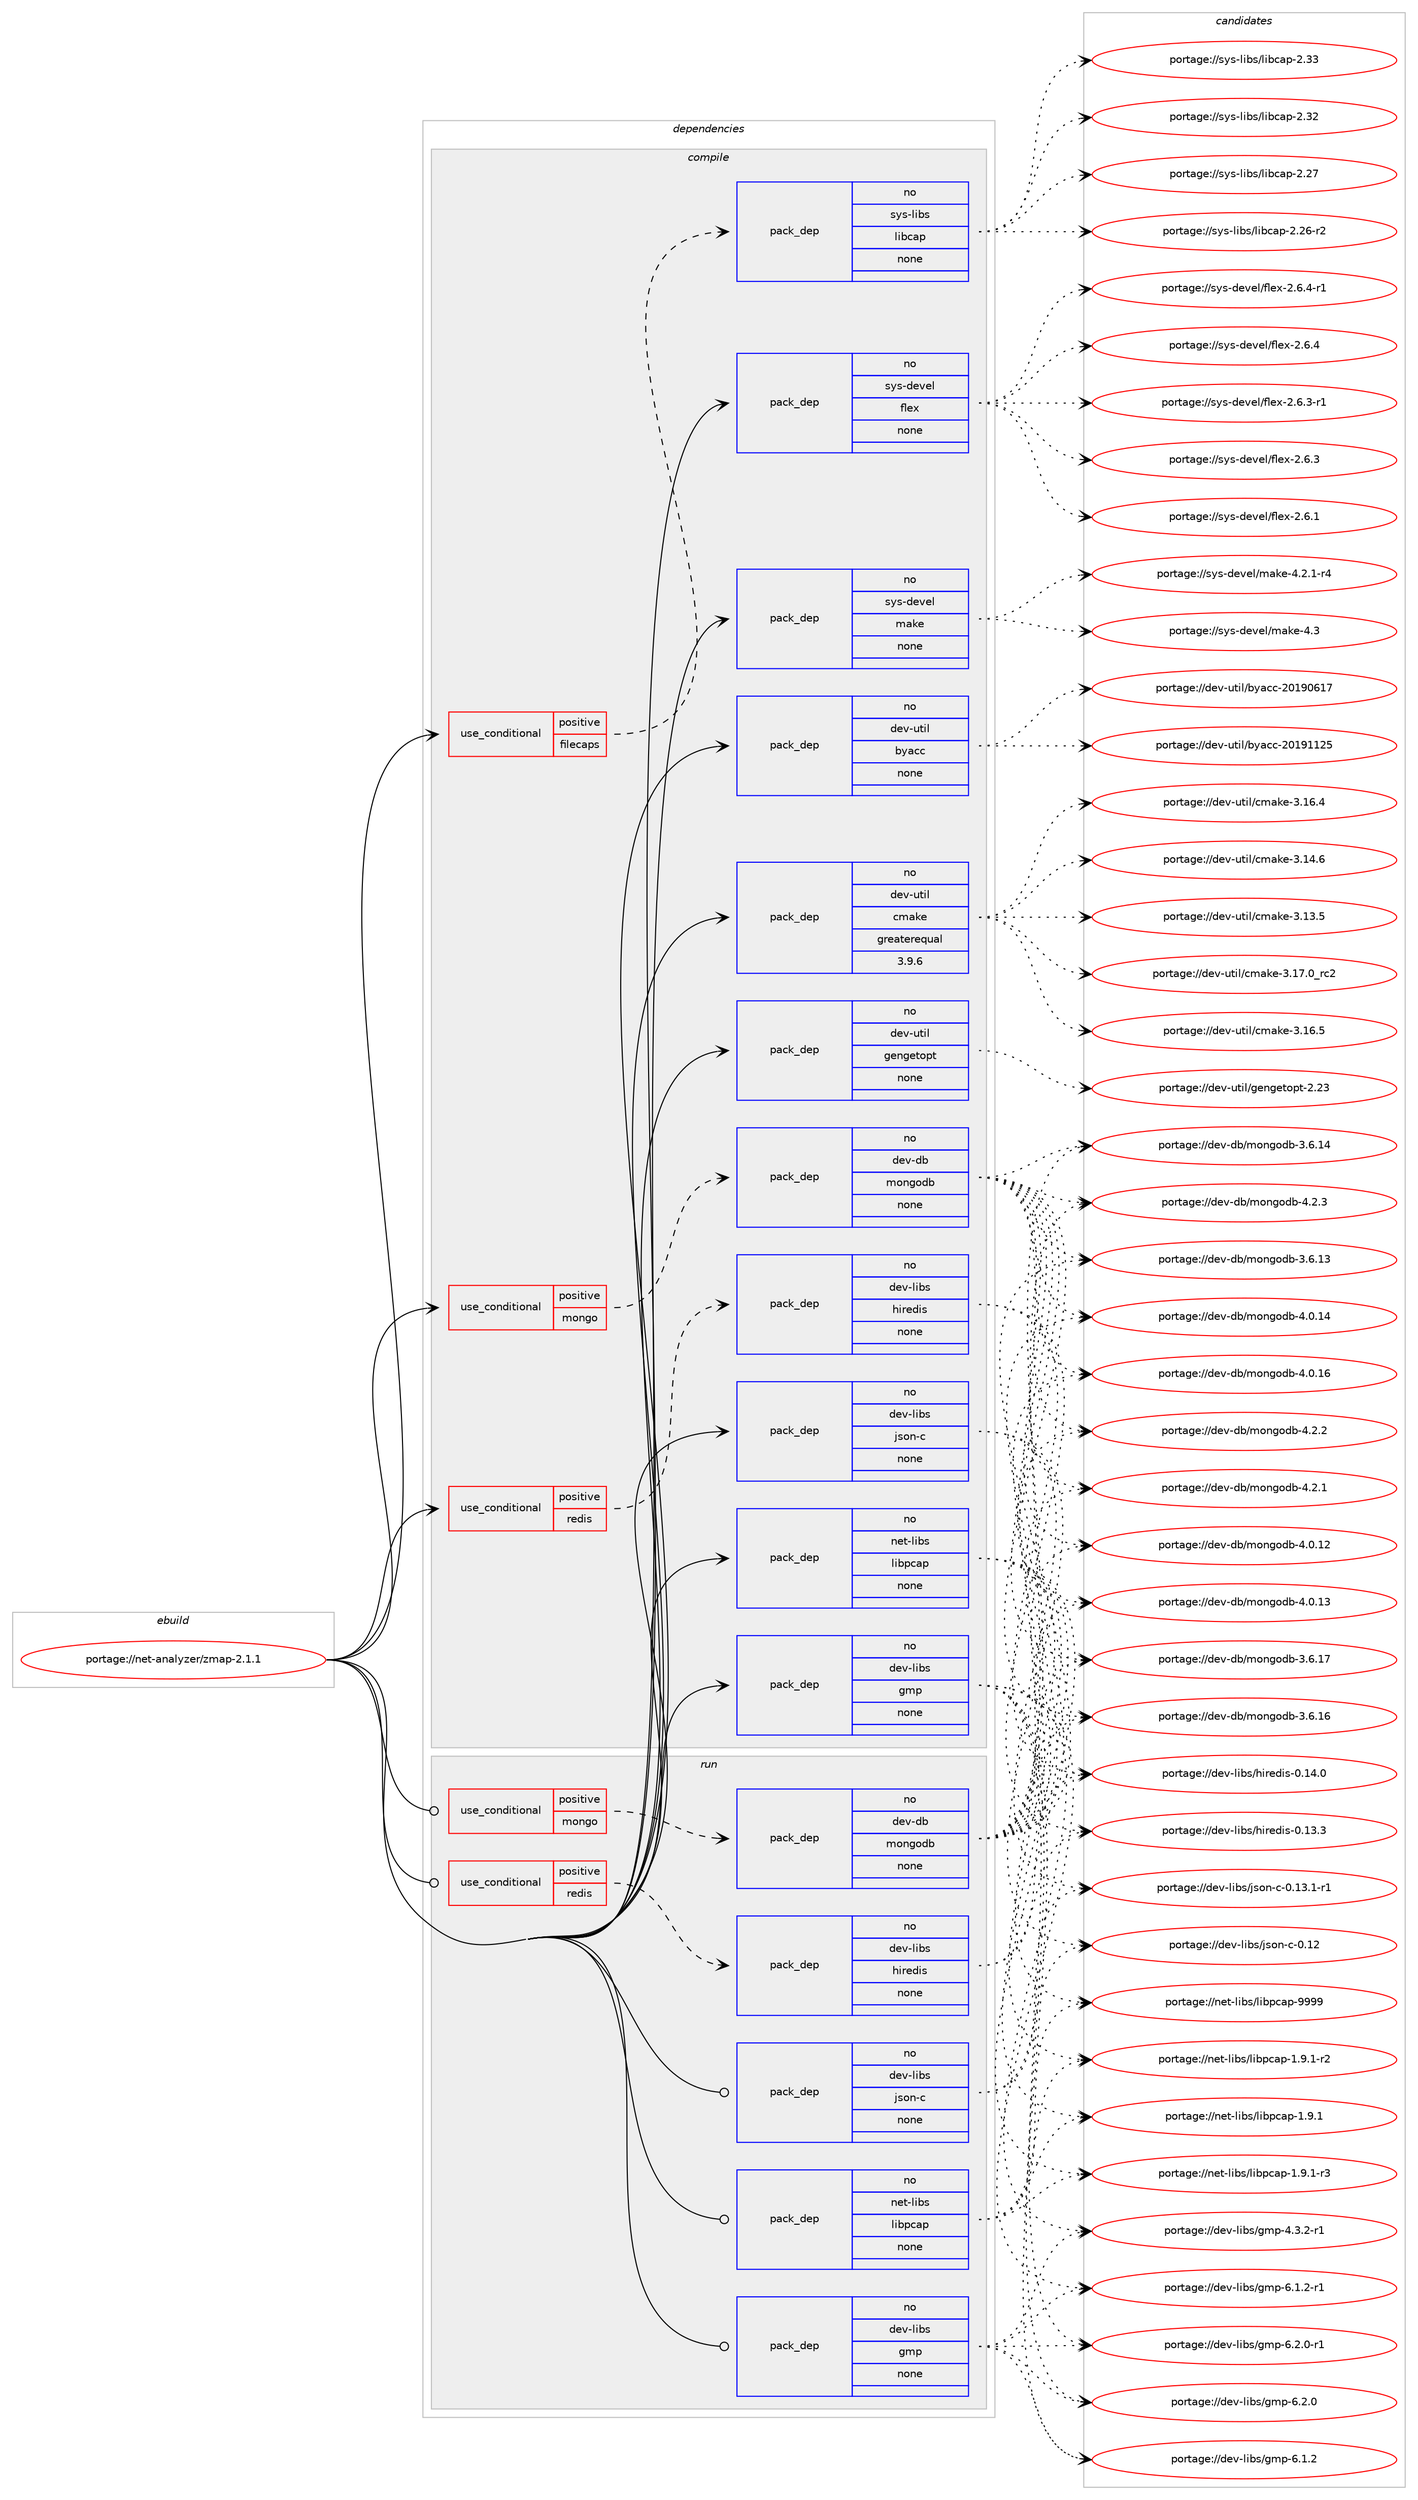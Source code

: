 digraph prolog {

# *************
# Graph options
# *************

newrank=true;
concentrate=true;
compound=true;
graph [rankdir=LR,fontname=Helvetica,fontsize=10,ranksep=1.5];#, ranksep=2.5, nodesep=0.2];
edge  [arrowhead=vee];
node  [fontname=Helvetica,fontsize=10];

# **********
# The ebuild
# **********

subgraph cluster_leftcol {
color=gray;
rank=same;
label=<<i>ebuild</i>>;
id [label="portage://net-analyzer/zmap-2.1.1", color=red, width=4, href="../net-analyzer/zmap-2.1.1.svg"];
}

# ****************
# The dependencies
# ****************

subgraph cluster_midcol {
color=gray;
label=<<i>dependencies</i>>;
subgraph cluster_compile {
fillcolor="#eeeeee";
style=filled;
label=<<i>compile</i>>;
subgraph cond13319 {
dependency65270 [label=<<TABLE BORDER="0" CELLBORDER="1" CELLSPACING="0" CELLPADDING="4"><TR><TD ROWSPAN="3" CELLPADDING="10">use_conditional</TD></TR><TR><TD>positive</TD></TR><TR><TD>filecaps</TD></TR></TABLE>>, shape=none, color=red];
subgraph pack50683 {
dependency65271 [label=<<TABLE BORDER="0" CELLBORDER="1" CELLSPACING="0" CELLPADDING="4" WIDTH="220"><TR><TD ROWSPAN="6" CELLPADDING="30">pack_dep</TD></TR><TR><TD WIDTH="110">no</TD></TR><TR><TD>sys-libs</TD></TR><TR><TD>libcap</TD></TR><TR><TD>none</TD></TR><TR><TD></TD></TR></TABLE>>, shape=none, color=blue];
}
dependency65270:e -> dependency65271:w [weight=20,style="dashed",arrowhead="vee"];
}
id:e -> dependency65270:w [weight=20,style="solid",arrowhead="vee"];
subgraph cond13320 {
dependency65272 [label=<<TABLE BORDER="0" CELLBORDER="1" CELLSPACING="0" CELLPADDING="4"><TR><TD ROWSPAN="3" CELLPADDING="10">use_conditional</TD></TR><TR><TD>positive</TD></TR><TR><TD>mongo</TD></TR></TABLE>>, shape=none, color=red];
subgraph pack50684 {
dependency65273 [label=<<TABLE BORDER="0" CELLBORDER="1" CELLSPACING="0" CELLPADDING="4" WIDTH="220"><TR><TD ROWSPAN="6" CELLPADDING="30">pack_dep</TD></TR><TR><TD WIDTH="110">no</TD></TR><TR><TD>dev-db</TD></TR><TR><TD>mongodb</TD></TR><TR><TD>none</TD></TR><TR><TD></TD></TR></TABLE>>, shape=none, color=blue];
}
dependency65272:e -> dependency65273:w [weight=20,style="dashed",arrowhead="vee"];
}
id:e -> dependency65272:w [weight=20,style="solid",arrowhead="vee"];
subgraph cond13321 {
dependency65274 [label=<<TABLE BORDER="0" CELLBORDER="1" CELLSPACING="0" CELLPADDING="4"><TR><TD ROWSPAN="3" CELLPADDING="10">use_conditional</TD></TR><TR><TD>positive</TD></TR><TR><TD>redis</TD></TR></TABLE>>, shape=none, color=red];
subgraph pack50685 {
dependency65275 [label=<<TABLE BORDER="0" CELLBORDER="1" CELLSPACING="0" CELLPADDING="4" WIDTH="220"><TR><TD ROWSPAN="6" CELLPADDING="30">pack_dep</TD></TR><TR><TD WIDTH="110">no</TD></TR><TR><TD>dev-libs</TD></TR><TR><TD>hiredis</TD></TR><TR><TD>none</TD></TR><TR><TD></TD></TR></TABLE>>, shape=none, color=blue];
}
dependency65274:e -> dependency65275:w [weight=20,style="dashed",arrowhead="vee"];
}
id:e -> dependency65274:w [weight=20,style="solid",arrowhead="vee"];
subgraph pack50686 {
dependency65276 [label=<<TABLE BORDER="0" CELLBORDER="1" CELLSPACING="0" CELLPADDING="4" WIDTH="220"><TR><TD ROWSPAN="6" CELLPADDING="30">pack_dep</TD></TR><TR><TD WIDTH="110">no</TD></TR><TR><TD>dev-libs</TD></TR><TR><TD>gmp</TD></TR><TR><TD>none</TD></TR><TR><TD></TD></TR></TABLE>>, shape=none, color=blue];
}
id:e -> dependency65276:w [weight=20,style="solid",arrowhead="vee"];
subgraph pack50687 {
dependency65277 [label=<<TABLE BORDER="0" CELLBORDER="1" CELLSPACING="0" CELLPADDING="4" WIDTH="220"><TR><TD ROWSPAN="6" CELLPADDING="30">pack_dep</TD></TR><TR><TD WIDTH="110">no</TD></TR><TR><TD>dev-libs</TD></TR><TR><TD>json-c</TD></TR><TR><TD>none</TD></TR><TR><TD></TD></TR></TABLE>>, shape=none, color=blue];
}
id:e -> dependency65277:w [weight=20,style="solid",arrowhead="vee"];
subgraph pack50688 {
dependency65278 [label=<<TABLE BORDER="0" CELLBORDER="1" CELLSPACING="0" CELLPADDING="4" WIDTH="220"><TR><TD ROWSPAN="6" CELLPADDING="30">pack_dep</TD></TR><TR><TD WIDTH="110">no</TD></TR><TR><TD>dev-util</TD></TR><TR><TD>byacc</TD></TR><TR><TD>none</TD></TR><TR><TD></TD></TR></TABLE>>, shape=none, color=blue];
}
id:e -> dependency65278:w [weight=20,style="solid",arrowhead="vee"];
subgraph pack50689 {
dependency65279 [label=<<TABLE BORDER="0" CELLBORDER="1" CELLSPACING="0" CELLPADDING="4" WIDTH="220"><TR><TD ROWSPAN="6" CELLPADDING="30">pack_dep</TD></TR><TR><TD WIDTH="110">no</TD></TR><TR><TD>dev-util</TD></TR><TR><TD>cmake</TD></TR><TR><TD>greaterequal</TD></TR><TR><TD>3.9.6</TD></TR></TABLE>>, shape=none, color=blue];
}
id:e -> dependency65279:w [weight=20,style="solid",arrowhead="vee"];
subgraph pack50690 {
dependency65280 [label=<<TABLE BORDER="0" CELLBORDER="1" CELLSPACING="0" CELLPADDING="4" WIDTH="220"><TR><TD ROWSPAN="6" CELLPADDING="30">pack_dep</TD></TR><TR><TD WIDTH="110">no</TD></TR><TR><TD>dev-util</TD></TR><TR><TD>gengetopt</TD></TR><TR><TD>none</TD></TR><TR><TD></TD></TR></TABLE>>, shape=none, color=blue];
}
id:e -> dependency65280:w [weight=20,style="solid",arrowhead="vee"];
subgraph pack50691 {
dependency65281 [label=<<TABLE BORDER="0" CELLBORDER="1" CELLSPACING="0" CELLPADDING="4" WIDTH="220"><TR><TD ROWSPAN="6" CELLPADDING="30">pack_dep</TD></TR><TR><TD WIDTH="110">no</TD></TR><TR><TD>net-libs</TD></TR><TR><TD>libpcap</TD></TR><TR><TD>none</TD></TR><TR><TD></TD></TR></TABLE>>, shape=none, color=blue];
}
id:e -> dependency65281:w [weight=20,style="solid",arrowhead="vee"];
subgraph pack50692 {
dependency65282 [label=<<TABLE BORDER="0" CELLBORDER="1" CELLSPACING="0" CELLPADDING="4" WIDTH="220"><TR><TD ROWSPAN="6" CELLPADDING="30">pack_dep</TD></TR><TR><TD WIDTH="110">no</TD></TR><TR><TD>sys-devel</TD></TR><TR><TD>flex</TD></TR><TR><TD>none</TD></TR><TR><TD></TD></TR></TABLE>>, shape=none, color=blue];
}
id:e -> dependency65282:w [weight=20,style="solid",arrowhead="vee"];
subgraph pack50693 {
dependency65283 [label=<<TABLE BORDER="0" CELLBORDER="1" CELLSPACING="0" CELLPADDING="4" WIDTH="220"><TR><TD ROWSPAN="6" CELLPADDING="30">pack_dep</TD></TR><TR><TD WIDTH="110">no</TD></TR><TR><TD>sys-devel</TD></TR><TR><TD>make</TD></TR><TR><TD>none</TD></TR><TR><TD></TD></TR></TABLE>>, shape=none, color=blue];
}
id:e -> dependency65283:w [weight=20,style="solid",arrowhead="vee"];
}
subgraph cluster_compileandrun {
fillcolor="#eeeeee";
style=filled;
label=<<i>compile and run</i>>;
}
subgraph cluster_run {
fillcolor="#eeeeee";
style=filled;
label=<<i>run</i>>;
subgraph cond13322 {
dependency65284 [label=<<TABLE BORDER="0" CELLBORDER="1" CELLSPACING="0" CELLPADDING="4"><TR><TD ROWSPAN="3" CELLPADDING="10">use_conditional</TD></TR><TR><TD>positive</TD></TR><TR><TD>mongo</TD></TR></TABLE>>, shape=none, color=red];
subgraph pack50694 {
dependency65285 [label=<<TABLE BORDER="0" CELLBORDER="1" CELLSPACING="0" CELLPADDING="4" WIDTH="220"><TR><TD ROWSPAN="6" CELLPADDING="30">pack_dep</TD></TR><TR><TD WIDTH="110">no</TD></TR><TR><TD>dev-db</TD></TR><TR><TD>mongodb</TD></TR><TR><TD>none</TD></TR><TR><TD></TD></TR></TABLE>>, shape=none, color=blue];
}
dependency65284:e -> dependency65285:w [weight=20,style="dashed",arrowhead="vee"];
}
id:e -> dependency65284:w [weight=20,style="solid",arrowhead="odot"];
subgraph cond13323 {
dependency65286 [label=<<TABLE BORDER="0" CELLBORDER="1" CELLSPACING="0" CELLPADDING="4"><TR><TD ROWSPAN="3" CELLPADDING="10">use_conditional</TD></TR><TR><TD>positive</TD></TR><TR><TD>redis</TD></TR></TABLE>>, shape=none, color=red];
subgraph pack50695 {
dependency65287 [label=<<TABLE BORDER="0" CELLBORDER="1" CELLSPACING="0" CELLPADDING="4" WIDTH="220"><TR><TD ROWSPAN="6" CELLPADDING="30">pack_dep</TD></TR><TR><TD WIDTH="110">no</TD></TR><TR><TD>dev-libs</TD></TR><TR><TD>hiredis</TD></TR><TR><TD>none</TD></TR><TR><TD></TD></TR></TABLE>>, shape=none, color=blue];
}
dependency65286:e -> dependency65287:w [weight=20,style="dashed",arrowhead="vee"];
}
id:e -> dependency65286:w [weight=20,style="solid",arrowhead="odot"];
subgraph pack50696 {
dependency65288 [label=<<TABLE BORDER="0" CELLBORDER="1" CELLSPACING="0" CELLPADDING="4" WIDTH="220"><TR><TD ROWSPAN="6" CELLPADDING="30">pack_dep</TD></TR><TR><TD WIDTH="110">no</TD></TR><TR><TD>dev-libs</TD></TR><TR><TD>gmp</TD></TR><TR><TD>none</TD></TR><TR><TD></TD></TR></TABLE>>, shape=none, color=blue];
}
id:e -> dependency65288:w [weight=20,style="solid",arrowhead="odot"];
subgraph pack50697 {
dependency65289 [label=<<TABLE BORDER="0" CELLBORDER="1" CELLSPACING="0" CELLPADDING="4" WIDTH="220"><TR><TD ROWSPAN="6" CELLPADDING="30">pack_dep</TD></TR><TR><TD WIDTH="110">no</TD></TR><TR><TD>dev-libs</TD></TR><TR><TD>json-c</TD></TR><TR><TD>none</TD></TR><TR><TD></TD></TR></TABLE>>, shape=none, color=blue];
}
id:e -> dependency65289:w [weight=20,style="solid",arrowhead="odot"];
subgraph pack50698 {
dependency65290 [label=<<TABLE BORDER="0" CELLBORDER="1" CELLSPACING="0" CELLPADDING="4" WIDTH="220"><TR><TD ROWSPAN="6" CELLPADDING="30">pack_dep</TD></TR><TR><TD WIDTH="110">no</TD></TR><TR><TD>net-libs</TD></TR><TR><TD>libpcap</TD></TR><TR><TD>none</TD></TR><TR><TD></TD></TR></TABLE>>, shape=none, color=blue];
}
id:e -> dependency65290:w [weight=20,style="solid",arrowhead="odot"];
}
}

# **************
# The candidates
# **************

subgraph cluster_choices {
rank=same;
color=gray;
label=<<i>candidates</i>>;

subgraph choice50683 {
color=black;
nodesep=1;
choice1151211154510810598115471081059899971124550465151 [label="portage://sys-libs/libcap-2.33", color=red, width=4,href="../sys-libs/libcap-2.33.svg"];
choice1151211154510810598115471081059899971124550465150 [label="portage://sys-libs/libcap-2.32", color=red, width=4,href="../sys-libs/libcap-2.32.svg"];
choice1151211154510810598115471081059899971124550465055 [label="portage://sys-libs/libcap-2.27", color=red, width=4,href="../sys-libs/libcap-2.27.svg"];
choice11512111545108105981154710810598999711245504650544511450 [label="portage://sys-libs/libcap-2.26-r2", color=red, width=4,href="../sys-libs/libcap-2.26-r2.svg"];
dependency65271:e -> choice1151211154510810598115471081059899971124550465151:w [style=dotted,weight="100"];
dependency65271:e -> choice1151211154510810598115471081059899971124550465150:w [style=dotted,weight="100"];
dependency65271:e -> choice1151211154510810598115471081059899971124550465055:w [style=dotted,weight="100"];
dependency65271:e -> choice11512111545108105981154710810598999711245504650544511450:w [style=dotted,weight="100"];
}
subgraph choice50684 {
color=black;
nodesep=1;
choice10010111845100984710911111010311110098455246504651 [label="portage://dev-db/mongodb-4.2.3", color=red, width=4,href="../dev-db/mongodb-4.2.3.svg"];
choice10010111845100984710911111010311110098455246504650 [label="portage://dev-db/mongodb-4.2.2", color=red, width=4,href="../dev-db/mongodb-4.2.2.svg"];
choice10010111845100984710911111010311110098455246504649 [label="portage://dev-db/mongodb-4.2.1", color=red, width=4,href="../dev-db/mongodb-4.2.1.svg"];
choice1001011184510098471091111101031111009845524648464954 [label="portage://dev-db/mongodb-4.0.16", color=red, width=4,href="../dev-db/mongodb-4.0.16.svg"];
choice1001011184510098471091111101031111009845524648464952 [label="portage://dev-db/mongodb-4.0.14", color=red, width=4,href="../dev-db/mongodb-4.0.14.svg"];
choice1001011184510098471091111101031111009845524648464951 [label="portage://dev-db/mongodb-4.0.13", color=red, width=4,href="../dev-db/mongodb-4.0.13.svg"];
choice1001011184510098471091111101031111009845524648464950 [label="portage://dev-db/mongodb-4.0.12", color=red, width=4,href="../dev-db/mongodb-4.0.12.svg"];
choice1001011184510098471091111101031111009845514654464955 [label="portage://dev-db/mongodb-3.6.17", color=red, width=4,href="../dev-db/mongodb-3.6.17.svg"];
choice1001011184510098471091111101031111009845514654464954 [label="portage://dev-db/mongodb-3.6.16", color=red, width=4,href="../dev-db/mongodb-3.6.16.svg"];
choice1001011184510098471091111101031111009845514654464952 [label="portage://dev-db/mongodb-3.6.14", color=red, width=4,href="../dev-db/mongodb-3.6.14.svg"];
choice1001011184510098471091111101031111009845514654464951 [label="portage://dev-db/mongodb-3.6.13", color=red, width=4,href="../dev-db/mongodb-3.6.13.svg"];
dependency65273:e -> choice10010111845100984710911111010311110098455246504651:w [style=dotted,weight="100"];
dependency65273:e -> choice10010111845100984710911111010311110098455246504650:w [style=dotted,weight="100"];
dependency65273:e -> choice10010111845100984710911111010311110098455246504649:w [style=dotted,weight="100"];
dependency65273:e -> choice1001011184510098471091111101031111009845524648464954:w [style=dotted,weight="100"];
dependency65273:e -> choice1001011184510098471091111101031111009845524648464952:w [style=dotted,weight="100"];
dependency65273:e -> choice1001011184510098471091111101031111009845524648464951:w [style=dotted,weight="100"];
dependency65273:e -> choice1001011184510098471091111101031111009845524648464950:w [style=dotted,weight="100"];
dependency65273:e -> choice1001011184510098471091111101031111009845514654464955:w [style=dotted,weight="100"];
dependency65273:e -> choice1001011184510098471091111101031111009845514654464954:w [style=dotted,weight="100"];
dependency65273:e -> choice1001011184510098471091111101031111009845514654464952:w [style=dotted,weight="100"];
dependency65273:e -> choice1001011184510098471091111101031111009845514654464951:w [style=dotted,weight="100"];
}
subgraph choice50685 {
color=black;
nodesep=1;
choice10010111845108105981154710410511410110010511545484649524648 [label="portage://dev-libs/hiredis-0.14.0", color=red, width=4,href="../dev-libs/hiredis-0.14.0.svg"];
choice10010111845108105981154710410511410110010511545484649514651 [label="portage://dev-libs/hiredis-0.13.3", color=red, width=4,href="../dev-libs/hiredis-0.13.3.svg"];
dependency65275:e -> choice10010111845108105981154710410511410110010511545484649524648:w [style=dotted,weight="100"];
dependency65275:e -> choice10010111845108105981154710410511410110010511545484649514651:w [style=dotted,weight="100"];
}
subgraph choice50686 {
color=black;
nodesep=1;
choice1001011184510810598115471031091124554465046484511449 [label="portage://dev-libs/gmp-6.2.0-r1", color=red, width=4,href="../dev-libs/gmp-6.2.0-r1.svg"];
choice100101118451081059811547103109112455446504648 [label="portage://dev-libs/gmp-6.2.0", color=red, width=4,href="../dev-libs/gmp-6.2.0.svg"];
choice1001011184510810598115471031091124554464946504511449 [label="portage://dev-libs/gmp-6.1.2-r1", color=red, width=4,href="../dev-libs/gmp-6.1.2-r1.svg"];
choice100101118451081059811547103109112455446494650 [label="portage://dev-libs/gmp-6.1.2", color=red, width=4,href="../dev-libs/gmp-6.1.2.svg"];
choice1001011184510810598115471031091124552465146504511449 [label="portage://dev-libs/gmp-4.3.2-r1", color=red, width=4,href="../dev-libs/gmp-4.3.2-r1.svg"];
dependency65276:e -> choice1001011184510810598115471031091124554465046484511449:w [style=dotted,weight="100"];
dependency65276:e -> choice100101118451081059811547103109112455446504648:w [style=dotted,weight="100"];
dependency65276:e -> choice1001011184510810598115471031091124554464946504511449:w [style=dotted,weight="100"];
dependency65276:e -> choice100101118451081059811547103109112455446494650:w [style=dotted,weight="100"];
dependency65276:e -> choice1001011184510810598115471031091124552465146504511449:w [style=dotted,weight="100"];
}
subgraph choice50687 {
color=black;
nodesep=1;
choice1001011184510810598115471061151111104599454846495146494511449 [label="portage://dev-libs/json-c-0.13.1-r1", color=red, width=4,href="../dev-libs/json-c-0.13.1-r1.svg"];
choice10010111845108105981154710611511111045994548464950 [label="portage://dev-libs/json-c-0.12", color=red, width=4,href="../dev-libs/json-c-0.12.svg"];
dependency65277:e -> choice1001011184510810598115471061151111104599454846495146494511449:w [style=dotted,weight="100"];
dependency65277:e -> choice10010111845108105981154710611511111045994548464950:w [style=dotted,weight="100"];
}
subgraph choice50688 {
color=black;
nodesep=1;
choice100101118451171161051084798121979999455048495749495053 [label="portage://dev-util/byacc-20191125", color=red, width=4,href="../dev-util/byacc-20191125.svg"];
choice100101118451171161051084798121979999455048495748544955 [label="portage://dev-util/byacc-20190617", color=red, width=4,href="../dev-util/byacc-20190617.svg"];
dependency65278:e -> choice100101118451171161051084798121979999455048495749495053:w [style=dotted,weight="100"];
dependency65278:e -> choice100101118451171161051084798121979999455048495748544955:w [style=dotted,weight="100"];
}
subgraph choice50689 {
color=black;
nodesep=1;
choice1001011184511711610510847991099710710145514649554648951149950 [label="portage://dev-util/cmake-3.17.0_rc2", color=red, width=4,href="../dev-util/cmake-3.17.0_rc2.svg"];
choice1001011184511711610510847991099710710145514649544653 [label="portage://dev-util/cmake-3.16.5", color=red, width=4,href="../dev-util/cmake-3.16.5.svg"];
choice1001011184511711610510847991099710710145514649544652 [label="portage://dev-util/cmake-3.16.4", color=red, width=4,href="../dev-util/cmake-3.16.4.svg"];
choice1001011184511711610510847991099710710145514649524654 [label="portage://dev-util/cmake-3.14.6", color=red, width=4,href="../dev-util/cmake-3.14.6.svg"];
choice1001011184511711610510847991099710710145514649514653 [label="portage://dev-util/cmake-3.13.5", color=red, width=4,href="../dev-util/cmake-3.13.5.svg"];
dependency65279:e -> choice1001011184511711610510847991099710710145514649554648951149950:w [style=dotted,weight="100"];
dependency65279:e -> choice1001011184511711610510847991099710710145514649544653:w [style=dotted,weight="100"];
dependency65279:e -> choice1001011184511711610510847991099710710145514649544652:w [style=dotted,weight="100"];
dependency65279:e -> choice1001011184511711610510847991099710710145514649524654:w [style=dotted,weight="100"];
dependency65279:e -> choice1001011184511711610510847991099710710145514649514653:w [style=dotted,weight="100"];
}
subgraph choice50690 {
color=black;
nodesep=1;
choice10010111845117116105108471031011101031011161111121164550465051 [label="portage://dev-util/gengetopt-2.23", color=red, width=4,href="../dev-util/gengetopt-2.23.svg"];
dependency65280:e -> choice10010111845117116105108471031011101031011161111121164550465051:w [style=dotted,weight="100"];
}
subgraph choice50691 {
color=black;
nodesep=1;
choice1101011164510810598115471081059811299971124557575757 [label="portage://net-libs/libpcap-9999", color=red, width=4,href="../net-libs/libpcap-9999.svg"];
choice1101011164510810598115471081059811299971124549465746494511451 [label="portage://net-libs/libpcap-1.9.1-r3", color=red, width=4,href="../net-libs/libpcap-1.9.1-r3.svg"];
choice1101011164510810598115471081059811299971124549465746494511450 [label="portage://net-libs/libpcap-1.9.1-r2", color=red, width=4,href="../net-libs/libpcap-1.9.1-r2.svg"];
choice110101116451081059811547108105981129997112454946574649 [label="portage://net-libs/libpcap-1.9.1", color=red, width=4,href="../net-libs/libpcap-1.9.1.svg"];
dependency65281:e -> choice1101011164510810598115471081059811299971124557575757:w [style=dotted,weight="100"];
dependency65281:e -> choice1101011164510810598115471081059811299971124549465746494511451:w [style=dotted,weight="100"];
dependency65281:e -> choice1101011164510810598115471081059811299971124549465746494511450:w [style=dotted,weight="100"];
dependency65281:e -> choice110101116451081059811547108105981129997112454946574649:w [style=dotted,weight="100"];
}
subgraph choice50692 {
color=black;
nodesep=1;
choice11512111545100101118101108471021081011204550465446524511449 [label="portage://sys-devel/flex-2.6.4-r1", color=red, width=4,href="../sys-devel/flex-2.6.4-r1.svg"];
choice1151211154510010111810110847102108101120455046544652 [label="portage://sys-devel/flex-2.6.4", color=red, width=4,href="../sys-devel/flex-2.6.4.svg"];
choice11512111545100101118101108471021081011204550465446514511449 [label="portage://sys-devel/flex-2.6.3-r1", color=red, width=4,href="../sys-devel/flex-2.6.3-r1.svg"];
choice1151211154510010111810110847102108101120455046544651 [label="portage://sys-devel/flex-2.6.3", color=red, width=4,href="../sys-devel/flex-2.6.3.svg"];
choice1151211154510010111810110847102108101120455046544649 [label="portage://sys-devel/flex-2.6.1", color=red, width=4,href="../sys-devel/flex-2.6.1.svg"];
dependency65282:e -> choice11512111545100101118101108471021081011204550465446524511449:w [style=dotted,weight="100"];
dependency65282:e -> choice1151211154510010111810110847102108101120455046544652:w [style=dotted,weight="100"];
dependency65282:e -> choice11512111545100101118101108471021081011204550465446514511449:w [style=dotted,weight="100"];
dependency65282:e -> choice1151211154510010111810110847102108101120455046544651:w [style=dotted,weight="100"];
dependency65282:e -> choice1151211154510010111810110847102108101120455046544649:w [style=dotted,weight="100"];
}
subgraph choice50693 {
color=black;
nodesep=1;
choice11512111545100101118101108471099710710145524651 [label="portage://sys-devel/make-4.3", color=red, width=4,href="../sys-devel/make-4.3.svg"];
choice1151211154510010111810110847109971071014552465046494511452 [label="portage://sys-devel/make-4.2.1-r4", color=red, width=4,href="../sys-devel/make-4.2.1-r4.svg"];
dependency65283:e -> choice11512111545100101118101108471099710710145524651:w [style=dotted,weight="100"];
dependency65283:e -> choice1151211154510010111810110847109971071014552465046494511452:w [style=dotted,weight="100"];
}
subgraph choice50694 {
color=black;
nodesep=1;
choice10010111845100984710911111010311110098455246504651 [label="portage://dev-db/mongodb-4.2.3", color=red, width=4,href="../dev-db/mongodb-4.2.3.svg"];
choice10010111845100984710911111010311110098455246504650 [label="portage://dev-db/mongodb-4.2.2", color=red, width=4,href="../dev-db/mongodb-4.2.2.svg"];
choice10010111845100984710911111010311110098455246504649 [label="portage://dev-db/mongodb-4.2.1", color=red, width=4,href="../dev-db/mongodb-4.2.1.svg"];
choice1001011184510098471091111101031111009845524648464954 [label="portage://dev-db/mongodb-4.0.16", color=red, width=4,href="../dev-db/mongodb-4.0.16.svg"];
choice1001011184510098471091111101031111009845524648464952 [label="portage://dev-db/mongodb-4.0.14", color=red, width=4,href="../dev-db/mongodb-4.0.14.svg"];
choice1001011184510098471091111101031111009845524648464951 [label="portage://dev-db/mongodb-4.0.13", color=red, width=4,href="../dev-db/mongodb-4.0.13.svg"];
choice1001011184510098471091111101031111009845524648464950 [label="portage://dev-db/mongodb-4.0.12", color=red, width=4,href="../dev-db/mongodb-4.0.12.svg"];
choice1001011184510098471091111101031111009845514654464955 [label="portage://dev-db/mongodb-3.6.17", color=red, width=4,href="../dev-db/mongodb-3.6.17.svg"];
choice1001011184510098471091111101031111009845514654464954 [label="portage://dev-db/mongodb-3.6.16", color=red, width=4,href="../dev-db/mongodb-3.6.16.svg"];
choice1001011184510098471091111101031111009845514654464952 [label="portage://dev-db/mongodb-3.6.14", color=red, width=4,href="../dev-db/mongodb-3.6.14.svg"];
choice1001011184510098471091111101031111009845514654464951 [label="portage://dev-db/mongodb-3.6.13", color=red, width=4,href="../dev-db/mongodb-3.6.13.svg"];
dependency65285:e -> choice10010111845100984710911111010311110098455246504651:w [style=dotted,weight="100"];
dependency65285:e -> choice10010111845100984710911111010311110098455246504650:w [style=dotted,weight="100"];
dependency65285:e -> choice10010111845100984710911111010311110098455246504649:w [style=dotted,weight="100"];
dependency65285:e -> choice1001011184510098471091111101031111009845524648464954:w [style=dotted,weight="100"];
dependency65285:e -> choice1001011184510098471091111101031111009845524648464952:w [style=dotted,weight="100"];
dependency65285:e -> choice1001011184510098471091111101031111009845524648464951:w [style=dotted,weight="100"];
dependency65285:e -> choice1001011184510098471091111101031111009845524648464950:w [style=dotted,weight="100"];
dependency65285:e -> choice1001011184510098471091111101031111009845514654464955:w [style=dotted,weight="100"];
dependency65285:e -> choice1001011184510098471091111101031111009845514654464954:w [style=dotted,weight="100"];
dependency65285:e -> choice1001011184510098471091111101031111009845514654464952:w [style=dotted,weight="100"];
dependency65285:e -> choice1001011184510098471091111101031111009845514654464951:w [style=dotted,weight="100"];
}
subgraph choice50695 {
color=black;
nodesep=1;
choice10010111845108105981154710410511410110010511545484649524648 [label="portage://dev-libs/hiredis-0.14.0", color=red, width=4,href="../dev-libs/hiredis-0.14.0.svg"];
choice10010111845108105981154710410511410110010511545484649514651 [label="portage://dev-libs/hiredis-0.13.3", color=red, width=4,href="../dev-libs/hiredis-0.13.3.svg"];
dependency65287:e -> choice10010111845108105981154710410511410110010511545484649524648:w [style=dotted,weight="100"];
dependency65287:e -> choice10010111845108105981154710410511410110010511545484649514651:w [style=dotted,weight="100"];
}
subgraph choice50696 {
color=black;
nodesep=1;
choice1001011184510810598115471031091124554465046484511449 [label="portage://dev-libs/gmp-6.2.0-r1", color=red, width=4,href="../dev-libs/gmp-6.2.0-r1.svg"];
choice100101118451081059811547103109112455446504648 [label="portage://dev-libs/gmp-6.2.0", color=red, width=4,href="../dev-libs/gmp-6.2.0.svg"];
choice1001011184510810598115471031091124554464946504511449 [label="portage://dev-libs/gmp-6.1.2-r1", color=red, width=4,href="../dev-libs/gmp-6.1.2-r1.svg"];
choice100101118451081059811547103109112455446494650 [label="portage://dev-libs/gmp-6.1.2", color=red, width=4,href="../dev-libs/gmp-6.1.2.svg"];
choice1001011184510810598115471031091124552465146504511449 [label="portage://dev-libs/gmp-4.3.2-r1", color=red, width=4,href="../dev-libs/gmp-4.3.2-r1.svg"];
dependency65288:e -> choice1001011184510810598115471031091124554465046484511449:w [style=dotted,weight="100"];
dependency65288:e -> choice100101118451081059811547103109112455446504648:w [style=dotted,weight="100"];
dependency65288:e -> choice1001011184510810598115471031091124554464946504511449:w [style=dotted,weight="100"];
dependency65288:e -> choice100101118451081059811547103109112455446494650:w [style=dotted,weight="100"];
dependency65288:e -> choice1001011184510810598115471031091124552465146504511449:w [style=dotted,weight="100"];
}
subgraph choice50697 {
color=black;
nodesep=1;
choice1001011184510810598115471061151111104599454846495146494511449 [label="portage://dev-libs/json-c-0.13.1-r1", color=red, width=4,href="../dev-libs/json-c-0.13.1-r1.svg"];
choice10010111845108105981154710611511111045994548464950 [label="portage://dev-libs/json-c-0.12", color=red, width=4,href="../dev-libs/json-c-0.12.svg"];
dependency65289:e -> choice1001011184510810598115471061151111104599454846495146494511449:w [style=dotted,weight="100"];
dependency65289:e -> choice10010111845108105981154710611511111045994548464950:w [style=dotted,weight="100"];
}
subgraph choice50698 {
color=black;
nodesep=1;
choice1101011164510810598115471081059811299971124557575757 [label="portage://net-libs/libpcap-9999", color=red, width=4,href="../net-libs/libpcap-9999.svg"];
choice1101011164510810598115471081059811299971124549465746494511451 [label="portage://net-libs/libpcap-1.9.1-r3", color=red, width=4,href="../net-libs/libpcap-1.9.1-r3.svg"];
choice1101011164510810598115471081059811299971124549465746494511450 [label="portage://net-libs/libpcap-1.9.1-r2", color=red, width=4,href="../net-libs/libpcap-1.9.1-r2.svg"];
choice110101116451081059811547108105981129997112454946574649 [label="portage://net-libs/libpcap-1.9.1", color=red, width=4,href="../net-libs/libpcap-1.9.1.svg"];
dependency65290:e -> choice1101011164510810598115471081059811299971124557575757:w [style=dotted,weight="100"];
dependency65290:e -> choice1101011164510810598115471081059811299971124549465746494511451:w [style=dotted,weight="100"];
dependency65290:e -> choice1101011164510810598115471081059811299971124549465746494511450:w [style=dotted,weight="100"];
dependency65290:e -> choice110101116451081059811547108105981129997112454946574649:w [style=dotted,weight="100"];
}
}

}
